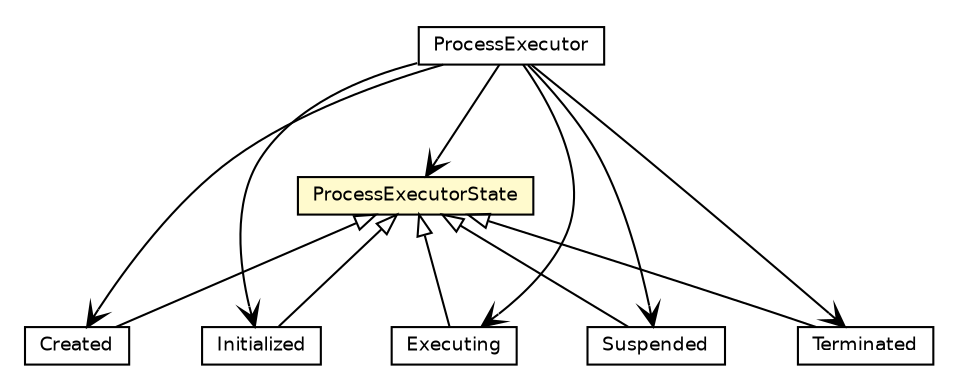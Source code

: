 #!/usr/local/bin/dot
#
# Class diagram 
# Generated by UMLGraph version 5.4 (http://www.umlgraph.org/)
#

digraph G {
	edge [fontname="Helvetica",fontsize=10,labelfontname="Helvetica",labelfontsize=10];
	node [fontname="Helvetica",fontsize=10,shape=plaintext];
	nodesep=0.25;
	ranksep=0.5;
	// jsl.modeling.elements.processview.description.ProcessExecutor
	c154459 [label=<<table title="jsl.modeling.elements.processview.description.ProcessExecutor" border="0" cellborder="1" cellspacing="0" cellpadding="2" port="p" href="./ProcessExecutor.html">
		<tr><td><table border="0" cellspacing="0" cellpadding="1">
<tr><td align="center" balign="center"> ProcessExecutor </td></tr>
		</table></td></tr>
		</table>>, URL="./ProcessExecutor.html", fontname="Helvetica", fontcolor="black", fontsize=9.0];
	// jsl.modeling.elements.processview.description.ProcessExecutor.ProcessExecutorState
	c154460 [label=<<table title="jsl.modeling.elements.processview.description.ProcessExecutor.ProcessExecutorState" border="0" cellborder="1" cellspacing="0" cellpadding="2" port="p" bgcolor="lemonChiffon" href="./ProcessExecutor.ProcessExecutorState.html">
		<tr><td><table border="0" cellspacing="0" cellpadding="1">
<tr><td align="center" balign="center"> ProcessExecutorState </td></tr>
		</table></td></tr>
		</table>>, URL="./ProcessExecutor.ProcessExecutorState.html", fontname="Helvetica", fontcolor="black", fontsize=9.0];
	// jsl.modeling.elements.processview.description.ProcessExecutor.Created
	c154461 [label=<<table title="jsl.modeling.elements.processview.description.ProcessExecutor.Created" border="0" cellborder="1" cellspacing="0" cellpadding="2" port="p" href="./ProcessExecutor.Created.html">
		<tr><td><table border="0" cellspacing="0" cellpadding="1">
<tr><td align="center" balign="center"> Created </td></tr>
		</table></td></tr>
		</table>>, URL="./ProcessExecutor.Created.html", fontname="Helvetica", fontcolor="black", fontsize=9.0];
	// jsl.modeling.elements.processview.description.ProcessExecutor.Initialized
	c154462 [label=<<table title="jsl.modeling.elements.processview.description.ProcessExecutor.Initialized" border="0" cellborder="1" cellspacing="0" cellpadding="2" port="p" href="./ProcessExecutor.Initialized.html">
		<tr><td><table border="0" cellspacing="0" cellpadding="1">
<tr><td align="center" balign="center"> Initialized </td></tr>
		</table></td></tr>
		</table>>, URL="./ProcessExecutor.Initialized.html", fontname="Helvetica", fontcolor="black", fontsize=9.0];
	// jsl.modeling.elements.processview.description.ProcessExecutor.Executing
	c154463 [label=<<table title="jsl.modeling.elements.processview.description.ProcessExecutor.Executing" border="0" cellborder="1" cellspacing="0" cellpadding="2" port="p" href="./ProcessExecutor.Executing.html">
		<tr><td><table border="0" cellspacing="0" cellpadding="1">
<tr><td align="center" balign="center"> Executing </td></tr>
		</table></td></tr>
		</table>>, URL="./ProcessExecutor.Executing.html", fontname="Helvetica", fontcolor="black", fontsize=9.0];
	// jsl.modeling.elements.processview.description.ProcessExecutor.Suspended
	c154464 [label=<<table title="jsl.modeling.elements.processview.description.ProcessExecutor.Suspended" border="0" cellborder="1" cellspacing="0" cellpadding="2" port="p" href="./ProcessExecutor.Suspended.html">
		<tr><td><table border="0" cellspacing="0" cellpadding="1">
<tr><td align="center" balign="center"> Suspended </td></tr>
		</table></td></tr>
		</table>>, URL="./ProcessExecutor.Suspended.html", fontname="Helvetica", fontcolor="black", fontsize=9.0];
	// jsl.modeling.elements.processview.description.ProcessExecutor.Terminated
	c154465 [label=<<table title="jsl.modeling.elements.processview.description.ProcessExecutor.Terminated" border="0" cellborder="1" cellspacing="0" cellpadding="2" port="p" href="./ProcessExecutor.Terminated.html">
		<tr><td><table border="0" cellspacing="0" cellpadding="1">
<tr><td align="center" balign="center"> Terminated </td></tr>
		</table></td></tr>
		</table>>, URL="./ProcessExecutor.Terminated.html", fontname="Helvetica", fontcolor="black", fontsize=9.0];
	//jsl.modeling.elements.processview.description.ProcessExecutor.Created extends jsl.modeling.elements.processview.description.ProcessExecutor.ProcessExecutorState
	c154460:p -> c154461:p [dir=back,arrowtail=empty];
	//jsl.modeling.elements.processview.description.ProcessExecutor.Initialized extends jsl.modeling.elements.processview.description.ProcessExecutor.ProcessExecutorState
	c154460:p -> c154462:p [dir=back,arrowtail=empty];
	//jsl.modeling.elements.processview.description.ProcessExecutor.Executing extends jsl.modeling.elements.processview.description.ProcessExecutor.ProcessExecutorState
	c154460:p -> c154463:p [dir=back,arrowtail=empty];
	//jsl.modeling.elements.processview.description.ProcessExecutor.Suspended extends jsl.modeling.elements.processview.description.ProcessExecutor.ProcessExecutorState
	c154460:p -> c154464:p [dir=back,arrowtail=empty];
	//jsl.modeling.elements.processview.description.ProcessExecutor.Terminated extends jsl.modeling.elements.processview.description.ProcessExecutor.ProcessExecutorState
	c154460:p -> c154465:p [dir=back,arrowtail=empty];
	// jsl.modeling.elements.processview.description.ProcessExecutor NAVASSOC jsl.modeling.elements.processview.description.ProcessExecutor.ProcessExecutorState
	c154459:p -> c154460:p [taillabel="", label="", headlabel="", fontname="Helvetica", fontcolor="black", fontsize=10.0, color="black", arrowhead=open];
	// jsl.modeling.elements.processview.description.ProcessExecutor NAVASSOC jsl.modeling.elements.processview.description.ProcessExecutor.Created
	c154459:p -> c154461:p [taillabel="", label="", headlabel="", fontname="Helvetica", fontcolor="black", fontsize=10.0, color="black", arrowhead=open];
	// jsl.modeling.elements.processview.description.ProcessExecutor NAVASSOC jsl.modeling.elements.processview.description.ProcessExecutor.Initialized
	c154459:p -> c154462:p [taillabel="", label="", headlabel="", fontname="Helvetica", fontcolor="black", fontsize=10.0, color="black", arrowhead=open];
	// jsl.modeling.elements.processview.description.ProcessExecutor NAVASSOC jsl.modeling.elements.processview.description.ProcessExecutor.Suspended
	c154459:p -> c154464:p [taillabel="", label="", headlabel="", fontname="Helvetica", fontcolor="black", fontsize=10.0, color="black", arrowhead=open];
	// jsl.modeling.elements.processview.description.ProcessExecutor NAVASSOC jsl.modeling.elements.processview.description.ProcessExecutor.Executing
	c154459:p -> c154463:p [taillabel="", label="", headlabel="", fontname="Helvetica", fontcolor="black", fontsize=10.0, color="black", arrowhead=open];
	// jsl.modeling.elements.processview.description.ProcessExecutor NAVASSOC jsl.modeling.elements.processview.description.ProcessExecutor.Terminated
	c154459:p -> c154465:p [taillabel="", label="", headlabel="", fontname="Helvetica", fontcolor="black", fontsize=10.0, color="black", arrowhead=open];
}

